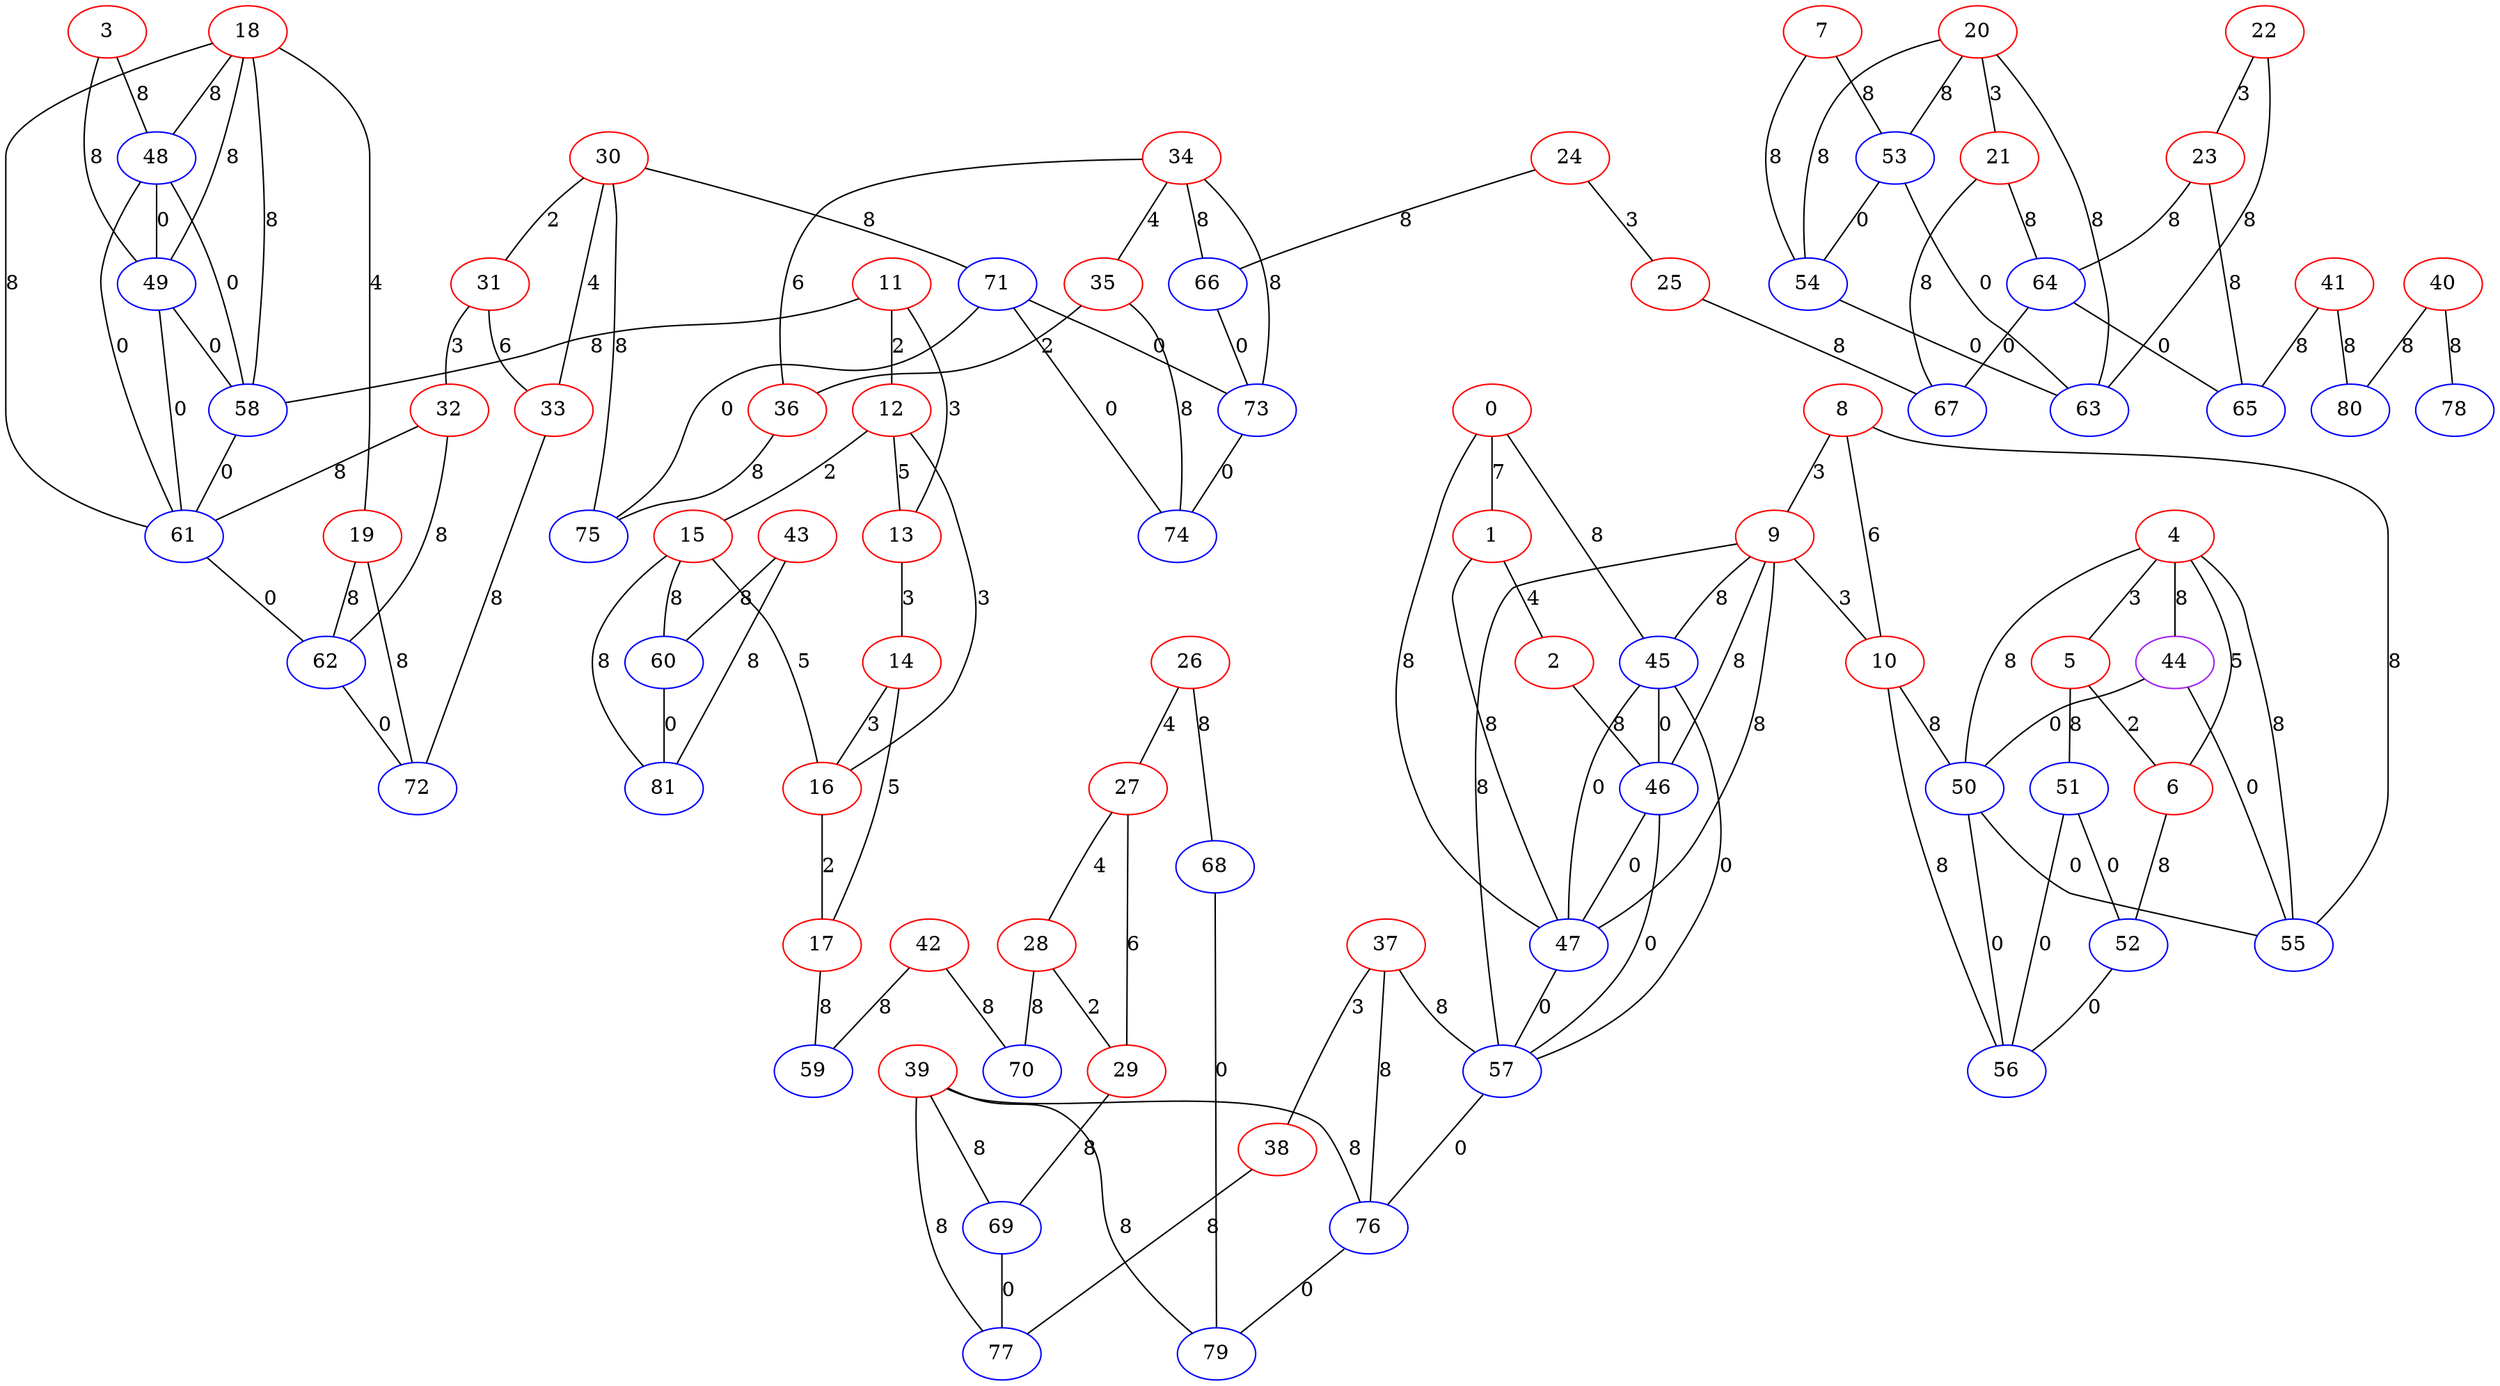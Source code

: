 graph "" {
0 [color=red, weight=1];
1 [color=red, weight=1];
2 [color=red, weight=1];
3 [color=red, weight=1];
4 [color=red, weight=1];
5 [color=red, weight=1];
6 [color=red, weight=1];
7 [color=red, weight=1];
8 [color=red, weight=1];
9 [color=red, weight=1];
10 [color=red, weight=1];
11 [color=red, weight=1];
12 [color=red, weight=1];
13 [color=red, weight=1];
14 [color=red, weight=1];
15 [color=red, weight=1];
16 [color=red, weight=1];
17 [color=red, weight=1];
18 [color=red, weight=1];
19 [color=red, weight=1];
20 [color=red, weight=1];
21 [color=red, weight=1];
22 [color=red, weight=1];
23 [color=red, weight=1];
24 [color=red, weight=1];
25 [color=red, weight=1];
26 [color=red, weight=1];
27 [color=red, weight=1];
28 [color=red, weight=1];
29 [color=red, weight=1];
30 [color=red, weight=1];
31 [color=red, weight=1];
32 [color=red, weight=1];
33 [color=red, weight=1];
34 [color=red, weight=1];
35 [color=red, weight=1];
36 [color=red, weight=1];
37 [color=red, weight=1];
38 [color=red, weight=1];
39 [color=red, weight=1];
40 [color=red, weight=1];
41 [color=red, weight=1];
42 [color=red, weight=1];
43 [color=red, weight=1];
44 [color=purple, weight=4];
45 [color=blue, weight=3];
46 [color=blue, weight=3];
47 [color=blue, weight=3];
48 [color=blue, weight=3];
49 [color=blue, weight=3];
50 [color=blue, weight=3];
51 [color=blue, weight=3];
52 [color=blue, weight=3];
53 [color=blue, weight=3];
54 [color=blue, weight=3];
55 [color=blue, weight=3];
56 [color=blue, weight=3];
57 [color=blue, weight=3];
58 [color=blue, weight=3];
59 [color=blue, weight=3];
60 [color=blue, weight=3];
61 [color=blue, weight=3];
62 [color=blue, weight=3];
63 [color=blue, weight=3];
64 [color=blue, weight=3];
65 [color=blue, weight=3];
66 [color=blue, weight=3];
67 [color=blue, weight=3];
68 [color=blue, weight=3];
69 [color=blue, weight=3];
70 [color=blue, weight=3];
71 [color=blue, weight=3];
72 [color=blue, weight=3];
73 [color=blue, weight=3];
74 [color=blue, weight=3];
75 [color=blue, weight=3];
76 [color=blue, weight=3];
77 [color=blue, weight=3];
78 [color=blue, weight=3];
79 [color=blue, weight=3];
80 [color=blue, weight=3];
81 [color=blue, weight=3];
0 -- 1  [key=0, label=7];
0 -- 45  [key=0, label=8];
0 -- 47  [key=0, label=8];
1 -- 2  [key=0, label=4];
1 -- 47  [key=0, label=8];
2 -- 46  [key=0, label=8];
3 -- 48  [key=0, label=8];
3 -- 49  [key=0, label=8];
4 -- 50  [key=0, label=8];
4 -- 44  [key=0, label=8];
4 -- 5  [key=0, label=3];
4 -- 6  [key=0, label=5];
4 -- 55  [key=0, label=8];
5 -- 51  [key=0, label=8];
5 -- 6  [key=0, label=2];
6 -- 52  [key=0, label=8];
7 -- 53  [key=0, label=8];
7 -- 54  [key=0, label=8];
8 -- 9  [key=0, label=3];
8 -- 10  [key=0, label=6];
8 -- 55  [key=0, label=8];
9 -- 10  [key=0, label=3];
9 -- 45  [key=0, label=8];
9 -- 46  [key=0, label=8];
9 -- 47  [key=0, label=8];
9 -- 57  [key=0, label=8];
10 -- 50  [key=0, label=8];
10 -- 56  [key=0, label=8];
11 -- 58  [key=0, label=8];
11 -- 12  [key=0, label=2];
11 -- 13  [key=0, label=3];
12 -- 16  [key=0, label=3];
12 -- 13  [key=0, label=5];
12 -- 15  [key=0, label=2];
13 -- 14  [key=0, label=3];
14 -- 16  [key=0, label=3];
14 -- 17  [key=0, label=5];
15 -- 16  [key=0, label=5];
15 -- 60  [key=0, label=8];
15 -- 81  [key=0, label=8];
16 -- 17  [key=0, label=2];
17 -- 59  [key=0, label=8];
18 -- 48  [key=0, label=8];
18 -- 49  [key=0, label=8];
18 -- 58  [key=0, label=8];
18 -- 19  [key=0, label=4];
18 -- 61  [key=0, label=8];
19 -- 72  [key=0, label=8];
19 -- 62  [key=0, label=8];
20 -- 63  [key=0, label=8];
20 -- 21  [key=0, label=3];
20 -- 54  [key=0, label=8];
20 -- 53  [key=0, label=8];
21 -- 64  [key=0, label=8];
21 -- 67  [key=0, label=8];
22 -- 63  [key=0, label=8];
22 -- 23  [key=0, label=3];
23 -- 64  [key=0, label=8];
23 -- 65  [key=0, label=8];
24 -- 25  [key=0, label=3];
24 -- 66  [key=0, label=8];
25 -- 67  [key=0, label=8];
26 -- 27  [key=0, label=4];
26 -- 68  [key=0, label=8];
27 -- 28  [key=0, label=4];
27 -- 29  [key=0, label=6];
28 -- 29  [key=0, label=2];
28 -- 70  [key=0, label=8];
29 -- 69  [key=0, label=8];
30 -- 33  [key=0, label=4];
30 -- 75  [key=0, label=8];
30 -- 71  [key=0, label=8];
30 -- 31  [key=0, label=2];
31 -- 32  [key=0, label=3];
31 -- 33  [key=0, label=6];
32 -- 61  [key=0, label=8];
32 -- 62  [key=0, label=8];
33 -- 72  [key=0, label=8];
34 -- 73  [key=0, label=8];
34 -- 66  [key=0, label=8];
34 -- 35  [key=0, label=4];
34 -- 36  [key=0, label=6];
35 -- 36  [key=0, label=2];
35 -- 74  [key=0, label=8];
36 -- 75  [key=0, label=8];
37 -- 57  [key=0, label=8];
37 -- 76  [key=0, label=8];
37 -- 38  [key=0, label=3];
38 -- 77  [key=0, label=8];
39 -- 79  [key=0, label=8];
39 -- 76  [key=0, label=8];
39 -- 69  [key=0, label=8];
39 -- 77  [key=0, label=8];
40 -- 80  [key=0, label=8];
40 -- 78  [key=0, label=8];
41 -- 80  [key=0, label=8];
41 -- 65  [key=0, label=8];
42 -- 59  [key=0, label=8];
42 -- 70  [key=0, label=8];
43 -- 81  [key=0, label=8];
43 -- 60  [key=0, label=8];
44 -- 50  [key=0, label=0];
44 -- 55  [key=0, label=0];
45 -- 57  [key=0, label=0];
45 -- 46  [key=0, label=0];
45 -- 47  [key=0, label=0];
46 -- 57  [key=0, label=0];
46 -- 47  [key=0, label=0];
47 -- 57  [key=0, label=0];
48 -- 49  [key=0, label=0];
48 -- 58  [key=0, label=0];
48 -- 61  [key=0, label=0];
49 -- 58  [key=0, label=0];
49 -- 61  [key=0, label=0];
50 -- 56  [key=0, label=0];
50 -- 55  [key=0, label=0];
51 -- 56  [key=0, label=0];
51 -- 52  [key=0, label=0];
52 -- 56  [key=0, label=0];
53 -- 54  [key=0, label=0];
53 -- 63  [key=0, label=0];
54 -- 63  [key=0, label=0];
57 -- 76  [key=0, label=0];
58 -- 61  [key=0, label=0];
60 -- 81  [key=0, label=0];
61 -- 62  [key=0, label=0];
62 -- 72  [key=0, label=0];
64 -- 65  [key=0, label=0];
64 -- 67  [key=0, label=0];
66 -- 73  [key=0, label=0];
68 -- 79  [key=0, label=0];
69 -- 77  [key=0, label=0];
71 -- 73  [key=0, label=0];
71 -- 74  [key=0, label=0];
71 -- 75  [key=0, label=0];
73 -- 74  [key=0, label=0];
76 -- 79  [key=0, label=0];
}
